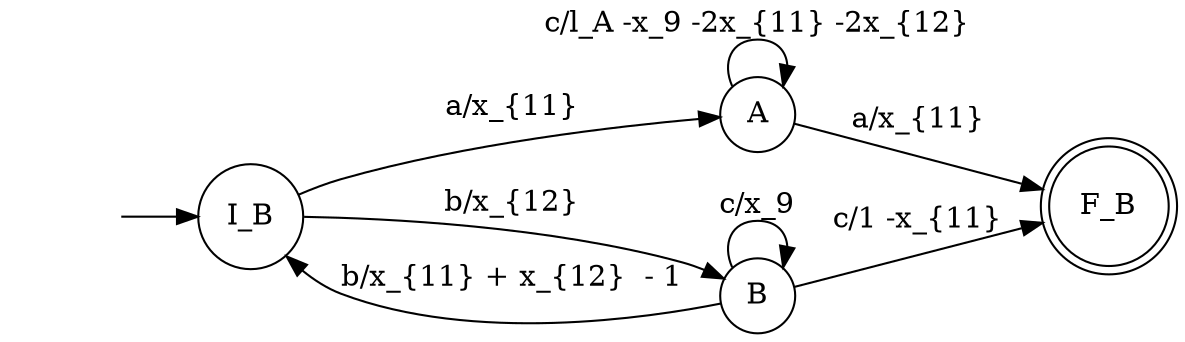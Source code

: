 digraph Automaton {rankdir = LR;
initial [shape=plaintext,label=""];
initial -> I_B;
A [shape=circle,label="A"];
A -> F_B [label="a/x_{11}"]
A -> A [label="c/l_A -x_9 -2x_{11} -2x_{12}"]
B [shape=circle,label="B"];
B -> I_B [label="b/x_{11} + x_{12}  - 1"]
B -> B [label="c/x_9"]
B -> F_B [label="c/1 -x_{11}"]
F_B [shape=doublecircle,label="F_B"];
I_B [shape=circle,label="I_B"];
I_B -> A [label="a/x_{11}"]
I_B -> B [label="b/x_{12}"]
}
